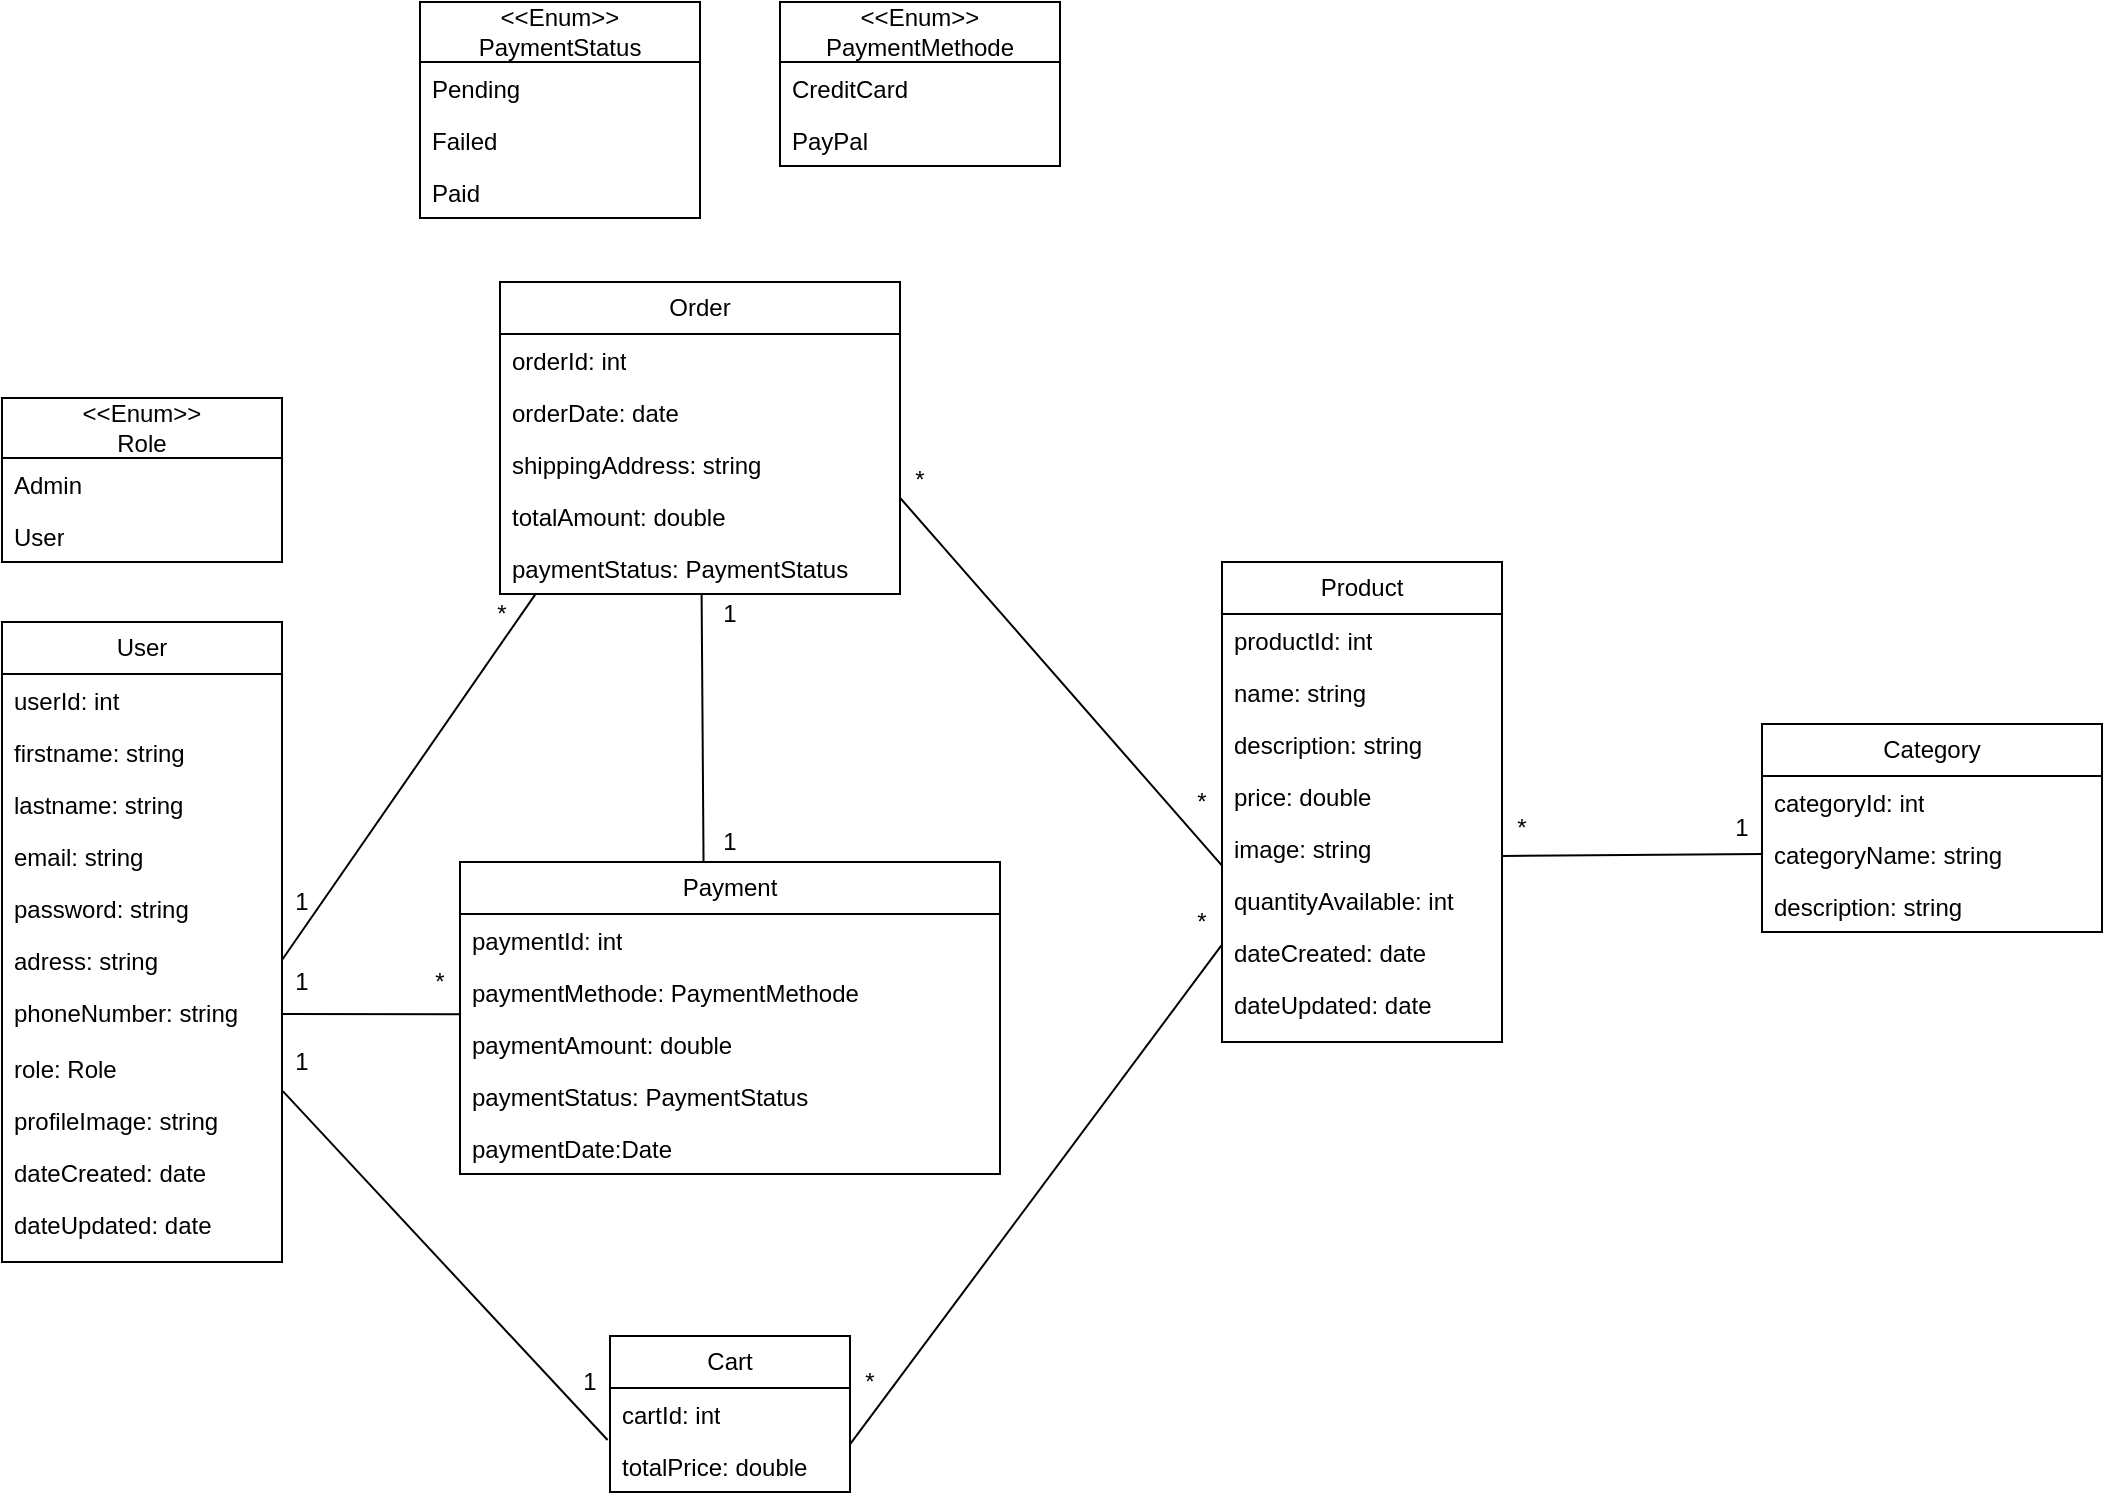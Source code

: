 <mxfile version="23.1.5" type="device">
  <diagram name="Page-1" id="eB4_xtLybcsOjLqDLZQW">
    <mxGraphModel dx="1674" dy="2005" grid="1" gridSize="10" guides="1" tooltips="1" connect="1" arrows="1" fold="1" page="1" pageScale="1" pageWidth="827" pageHeight="1169" math="0" shadow="0">
      <root>
        <mxCell id="0" />
        <mxCell id="1" parent="0" />
        <mxCell id="DcUsjoclc4RK8WbiUvSw-1" value="User" style="swimlane;fontStyle=0;childLayout=stackLayout;horizontal=1;startSize=26;fillColor=none;horizontalStack=0;resizeParent=1;resizeParentMax=0;resizeLast=0;collapsible=1;marginBottom=0;whiteSpace=wrap;html=1;" parent="1" vertex="1">
          <mxGeometry x="50" y="150" width="140" height="320" as="geometry" />
        </mxCell>
        <mxCell id="DcUsjoclc4RK8WbiUvSw-2" value="userId: int" style="text;strokeColor=none;fillColor=none;align=left;verticalAlign=top;spacingLeft=4;spacingRight=4;overflow=hidden;rotatable=0;points=[[0,0.5],[1,0.5]];portConstraint=eastwest;whiteSpace=wrap;html=1;" parent="DcUsjoclc4RK8WbiUvSw-1" vertex="1">
          <mxGeometry y="26" width="140" height="26" as="geometry" />
        </mxCell>
        <mxCell id="DcUsjoclc4RK8WbiUvSw-3" value="firstname: string" style="text;strokeColor=none;fillColor=none;align=left;verticalAlign=top;spacingLeft=4;spacingRight=4;overflow=hidden;rotatable=0;points=[[0,0.5],[1,0.5]];portConstraint=eastwest;whiteSpace=wrap;html=1;" parent="DcUsjoclc4RK8WbiUvSw-1" vertex="1">
          <mxGeometry y="52" width="140" height="26" as="geometry" />
        </mxCell>
        <mxCell id="DcUsjoclc4RK8WbiUvSw-5" value="lastname: string" style="text;strokeColor=none;fillColor=none;align=left;verticalAlign=top;spacingLeft=4;spacingRight=4;overflow=hidden;rotatable=0;points=[[0,0.5],[1,0.5]];portConstraint=eastwest;whiteSpace=wrap;html=1;" parent="DcUsjoclc4RK8WbiUvSw-1" vertex="1">
          <mxGeometry y="78" width="140" height="26" as="geometry" />
        </mxCell>
        <mxCell id="DcUsjoclc4RK8WbiUvSw-6" value="email: string" style="text;strokeColor=none;fillColor=none;align=left;verticalAlign=top;spacingLeft=4;spacingRight=4;overflow=hidden;rotatable=0;points=[[0,0.5],[1,0.5]];portConstraint=eastwest;whiteSpace=wrap;html=1;" parent="DcUsjoclc4RK8WbiUvSw-1" vertex="1">
          <mxGeometry y="104" width="140" height="26" as="geometry" />
        </mxCell>
        <mxCell id="DcUsjoclc4RK8WbiUvSw-8" value="password: string" style="text;strokeColor=none;fillColor=none;align=left;verticalAlign=top;spacingLeft=4;spacingRight=4;overflow=hidden;rotatable=0;points=[[0,0.5],[1,0.5]];portConstraint=eastwest;whiteSpace=wrap;html=1;" parent="DcUsjoclc4RK8WbiUvSw-1" vertex="1">
          <mxGeometry y="130" width="140" height="26" as="geometry" />
        </mxCell>
        <mxCell id="DcUsjoclc4RK8WbiUvSw-9" value="adress: string" style="text;strokeColor=none;fillColor=none;align=left;verticalAlign=top;spacingLeft=4;spacingRight=4;overflow=hidden;rotatable=0;points=[[0,0.5],[1,0.5]];portConstraint=eastwest;whiteSpace=wrap;html=1;" parent="DcUsjoclc4RK8WbiUvSw-1" vertex="1">
          <mxGeometry y="156" width="140" height="26" as="geometry" />
        </mxCell>
        <mxCell id="DcUsjoclc4RK8WbiUvSw-10" value="phoneNumber: string" style="text;strokeColor=none;fillColor=none;align=left;verticalAlign=top;spacingLeft=4;spacingRight=4;overflow=hidden;rotatable=0;points=[[0,0.5],[1,0.5]];portConstraint=eastwest;whiteSpace=wrap;html=1;" parent="DcUsjoclc4RK8WbiUvSw-1" vertex="1">
          <mxGeometry y="182" width="140" height="28" as="geometry" />
        </mxCell>
        <mxCell id="DcUsjoclc4RK8WbiUvSw-11" value="role: Role" style="text;strokeColor=none;fillColor=none;align=left;verticalAlign=top;spacingLeft=4;spacingRight=4;overflow=hidden;rotatable=0;points=[[0,0.5],[1,0.5]];portConstraint=eastwest;whiteSpace=wrap;html=1;" parent="DcUsjoclc4RK8WbiUvSw-1" vertex="1">
          <mxGeometry y="210" width="140" height="26" as="geometry" />
        </mxCell>
        <mxCell id="DcUsjoclc4RK8WbiUvSw-12" value="profileImage: string" style="text;strokeColor=none;fillColor=none;align=left;verticalAlign=top;spacingLeft=4;spacingRight=4;overflow=hidden;rotatable=0;points=[[0,0.5],[1,0.5]];portConstraint=eastwest;whiteSpace=wrap;html=1;" parent="DcUsjoclc4RK8WbiUvSw-1" vertex="1">
          <mxGeometry y="236" width="140" height="26" as="geometry" />
        </mxCell>
        <mxCell id="DcUsjoclc4RK8WbiUvSw-13" value="dateCreated: date" style="text;strokeColor=none;fillColor=none;align=left;verticalAlign=top;spacingLeft=4;spacingRight=4;overflow=hidden;rotatable=0;points=[[0,0.5],[1,0.5]];portConstraint=eastwest;whiteSpace=wrap;html=1;" parent="DcUsjoclc4RK8WbiUvSw-1" vertex="1">
          <mxGeometry y="262" width="140" height="26" as="geometry" />
        </mxCell>
        <mxCell id="DcUsjoclc4RK8WbiUvSw-4" value="dateUpdated: date" style="text;strokeColor=none;fillColor=none;align=left;verticalAlign=top;spacingLeft=4;spacingRight=4;overflow=hidden;rotatable=0;points=[[0,0.5],[1,0.5]];portConstraint=eastwest;whiteSpace=wrap;html=1;" parent="DcUsjoclc4RK8WbiUvSw-1" vertex="1">
          <mxGeometry y="288" width="140" height="32" as="geometry" />
        </mxCell>
        <mxCell id="DcUsjoclc4RK8WbiUvSw-14" value="Product" style="swimlane;fontStyle=0;childLayout=stackLayout;horizontal=1;startSize=26;fillColor=none;horizontalStack=0;resizeParent=1;resizeParentMax=0;resizeLast=0;collapsible=1;marginBottom=0;whiteSpace=wrap;html=1;" parent="1" vertex="1">
          <mxGeometry x="660" y="120" width="140" height="240" as="geometry" />
        </mxCell>
        <mxCell id="DcUsjoclc4RK8WbiUvSw-15" value="productId: int" style="text;strokeColor=none;fillColor=none;align=left;verticalAlign=top;spacingLeft=4;spacingRight=4;overflow=hidden;rotatable=0;points=[[0,0.5],[1,0.5]];portConstraint=eastwest;whiteSpace=wrap;html=1;" parent="DcUsjoclc4RK8WbiUvSw-14" vertex="1">
          <mxGeometry y="26" width="140" height="26" as="geometry" />
        </mxCell>
        <mxCell id="DcUsjoclc4RK8WbiUvSw-16" value="name: string" style="text;strokeColor=none;fillColor=none;align=left;verticalAlign=top;spacingLeft=4;spacingRight=4;overflow=hidden;rotatable=0;points=[[0,0.5],[1,0.5]];portConstraint=eastwest;whiteSpace=wrap;html=1;" parent="DcUsjoclc4RK8WbiUvSw-14" vertex="1">
          <mxGeometry y="52" width="140" height="26" as="geometry" />
        </mxCell>
        <mxCell id="DcUsjoclc4RK8WbiUvSw-17" value="description: string" style="text;strokeColor=none;fillColor=none;align=left;verticalAlign=top;spacingLeft=4;spacingRight=4;overflow=hidden;rotatable=0;points=[[0,0.5],[1,0.5]];portConstraint=eastwest;whiteSpace=wrap;html=1;" parent="DcUsjoclc4RK8WbiUvSw-14" vertex="1">
          <mxGeometry y="78" width="140" height="26" as="geometry" />
        </mxCell>
        <mxCell id="DcUsjoclc4RK8WbiUvSw-19" value="price: double" style="text;strokeColor=none;fillColor=none;align=left;verticalAlign=top;spacingLeft=4;spacingRight=4;overflow=hidden;rotatable=0;points=[[0,0.5],[1,0.5]];portConstraint=eastwest;whiteSpace=wrap;html=1;" parent="DcUsjoclc4RK8WbiUvSw-14" vertex="1">
          <mxGeometry y="104" width="140" height="26" as="geometry" />
        </mxCell>
        <mxCell id="DcUsjoclc4RK8WbiUvSw-22" value="image: string" style="text;strokeColor=none;fillColor=none;align=left;verticalAlign=top;spacingLeft=4;spacingRight=4;overflow=hidden;rotatable=0;points=[[0,0.5],[1,0.5]];portConstraint=eastwest;whiteSpace=wrap;html=1;" parent="DcUsjoclc4RK8WbiUvSw-14" vertex="1">
          <mxGeometry y="130" width="140" height="26" as="geometry" />
        </mxCell>
        <mxCell id="DcUsjoclc4RK8WbiUvSw-24" value="quantityAvailable: int" style="text;strokeColor=none;fillColor=none;align=left;verticalAlign=top;spacingLeft=4;spacingRight=4;overflow=hidden;rotatable=0;points=[[0,0.5],[1,0.5]];portConstraint=eastwest;whiteSpace=wrap;html=1;" parent="DcUsjoclc4RK8WbiUvSw-14" vertex="1">
          <mxGeometry y="156" width="140" height="26" as="geometry" />
        </mxCell>
        <mxCell id="DcUsjoclc4RK8WbiUvSw-29" value="dateCreated: date" style="text;strokeColor=none;fillColor=none;align=left;verticalAlign=top;spacingLeft=4;spacingRight=4;overflow=hidden;rotatable=0;points=[[0,0.5],[1,0.5]];portConstraint=eastwest;whiteSpace=wrap;html=1;" parent="DcUsjoclc4RK8WbiUvSw-14" vertex="1">
          <mxGeometry y="182" width="140" height="26" as="geometry" />
        </mxCell>
        <mxCell id="DcUsjoclc4RK8WbiUvSw-30" value="dateUpdated: date" style="text;strokeColor=none;fillColor=none;align=left;verticalAlign=top;spacingLeft=4;spacingRight=4;overflow=hidden;rotatable=0;points=[[0,0.5],[1,0.5]];portConstraint=eastwest;whiteSpace=wrap;html=1;" parent="DcUsjoclc4RK8WbiUvSw-14" vertex="1">
          <mxGeometry y="208" width="140" height="32" as="geometry" />
        </mxCell>
        <mxCell id="DcUsjoclc4RK8WbiUvSw-31" value="Order" style="swimlane;fontStyle=0;childLayout=stackLayout;horizontal=1;startSize=26;fillColor=none;horizontalStack=0;resizeParent=1;resizeParentMax=0;resizeLast=0;collapsible=1;marginBottom=0;whiteSpace=wrap;html=1;" parent="1" vertex="1">
          <mxGeometry x="299" y="-20" width="200" height="156" as="geometry" />
        </mxCell>
        <mxCell id="DcUsjoclc4RK8WbiUvSw-32" value="orderId: int" style="text;strokeColor=none;fillColor=none;align=left;verticalAlign=top;spacingLeft=4;spacingRight=4;overflow=hidden;rotatable=0;points=[[0,0.5],[1,0.5]];portConstraint=eastwest;whiteSpace=wrap;html=1;" parent="DcUsjoclc4RK8WbiUvSw-31" vertex="1">
          <mxGeometry y="26" width="200" height="26" as="geometry" />
        </mxCell>
        <mxCell id="DcUsjoclc4RK8WbiUvSw-34" value="orderDate: date" style="text;strokeColor=none;fillColor=none;align=left;verticalAlign=top;spacingLeft=4;spacingRight=4;overflow=hidden;rotatable=0;points=[[0,0.5],[1,0.5]];portConstraint=eastwest;whiteSpace=wrap;html=1;" parent="DcUsjoclc4RK8WbiUvSw-31" vertex="1">
          <mxGeometry y="52" width="200" height="26" as="geometry" />
        </mxCell>
        <mxCell id="DcUsjoclc4RK8WbiUvSw-35" value="shippingAddress: string" style="text;strokeColor=none;fillColor=none;align=left;verticalAlign=top;spacingLeft=4;spacingRight=4;overflow=hidden;rotatable=0;points=[[0,0.5],[1,0.5]];portConstraint=eastwest;whiteSpace=wrap;html=1;" parent="DcUsjoclc4RK8WbiUvSw-31" vertex="1">
          <mxGeometry y="78" width="200" height="26" as="geometry" />
        </mxCell>
        <mxCell id="DcUsjoclc4RK8WbiUvSw-36" value="totalAmount: double" style="text;strokeColor=none;fillColor=none;align=left;verticalAlign=top;spacingLeft=4;spacingRight=4;overflow=hidden;rotatable=0;points=[[0,0.5],[1,0.5]];portConstraint=eastwest;whiteSpace=wrap;html=1;" parent="DcUsjoclc4RK8WbiUvSw-31" vertex="1">
          <mxGeometry y="104" width="200" height="26" as="geometry" />
        </mxCell>
        <mxCell id="DcUsjoclc4RK8WbiUvSw-37" value="paymentStatus: PaymentStatus" style="text;strokeColor=none;fillColor=none;align=left;verticalAlign=top;spacingLeft=4;spacingRight=4;overflow=hidden;rotatable=0;points=[[0,0.5],[1,0.5]];portConstraint=eastwest;whiteSpace=wrap;html=1;" parent="DcUsjoclc4RK8WbiUvSw-31" vertex="1">
          <mxGeometry y="130" width="200" height="26" as="geometry" />
        </mxCell>
        <mxCell id="DcUsjoclc4RK8WbiUvSw-42" value="Cart" style="swimlane;fontStyle=0;childLayout=stackLayout;horizontal=1;startSize=26;fillColor=none;horizontalStack=0;resizeParent=1;resizeParentMax=0;resizeLast=0;collapsible=1;marginBottom=0;whiteSpace=wrap;html=1;" parent="1" vertex="1">
          <mxGeometry x="354" y="507" width="120" height="78" as="geometry" />
        </mxCell>
        <mxCell id="DcUsjoclc4RK8WbiUvSw-43" value="cartId: int" style="text;strokeColor=none;fillColor=none;align=left;verticalAlign=top;spacingLeft=4;spacingRight=4;overflow=hidden;rotatable=0;points=[[0,0.5],[1,0.5]];portConstraint=eastwest;whiteSpace=wrap;html=1;" parent="DcUsjoclc4RK8WbiUvSw-42" vertex="1">
          <mxGeometry y="26" width="120" height="26" as="geometry" />
        </mxCell>
        <mxCell id="DcUsjoclc4RK8WbiUvSw-44" value="totalPrice: double" style="text;strokeColor=none;fillColor=none;align=left;verticalAlign=top;spacingLeft=4;spacingRight=4;overflow=hidden;rotatable=0;points=[[0,0.5],[1,0.5]];portConstraint=eastwest;whiteSpace=wrap;html=1;" parent="DcUsjoclc4RK8WbiUvSw-42" vertex="1">
          <mxGeometry y="52" width="120" height="26" as="geometry" />
        </mxCell>
        <mxCell id="DcUsjoclc4RK8WbiUvSw-49" value="Payment" style="swimlane;fontStyle=0;childLayout=stackLayout;horizontal=1;startSize=26;fillColor=none;horizontalStack=0;resizeParent=1;resizeParentMax=0;resizeLast=0;collapsible=1;marginBottom=0;whiteSpace=wrap;html=1;" parent="1" vertex="1">
          <mxGeometry x="279" y="270" width="270" height="156" as="geometry" />
        </mxCell>
        <mxCell id="DcUsjoclc4RK8WbiUvSw-50" value="paymentId: int" style="text;strokeColor=none;fillColor=none;align=left;verticalAlign=top;spacingLeft=4;spacingRight=4;overflow=hidden;rotatable=0;points=[[0,0.5],[1,0.5]];portConstraint=eastwest;whiteSpace=wrap;html=1;" parent="DcUsjoclc4RK8WbiUvSw-49" vertex="1">
          <mxGeometry y="26" width="270" height="26" as="geometry" />
        </mxCell>
        <mxCell id="DcUsjoclc4RK8WbiUvSw-51" value="paymentMethode: PaymentMethode" style="text;strokeColor=none;fillColor=none;align=left;verticalAlign=top;spacingLeft=4;spacingRight=4;overflow=hidden;rotatable=0;points=[[0,0.5],[1,0.5]];portConstraint=eastwest;whiteSpace=wrap;html=1;" parent="DcUsjoclc4RK8WbiUvSw-49" vertex="1">
          <mxGeometry y="52" width="270" height="26" as="geometry" />
        </mxCell>
        <mxCell id="DcUsjoclc4RK8WbiUvSw-52" value="paymentAmount: double" style="text;strokeColor=none;fillColor=none;align=left;verticalAlign=top;spacingLeft=4;spacingRight=4;overflow=hidden;rotatable=0;points=[[0,0.5],[1,0.5]];portConstraint=eastwest;whiteSpace=wrap;html=1;" parent="DcUsjoclc4RK8WbiUvSw-49" vertex="1">
          <mxGeometry y="78" width="270" height="26" as="geometry" />
        </mxCell>
        <mxCell id="DcUsjoclc4RK8WbiUvSw-53" value="paymentStatus: PaymentStatus" style="text;strokeColor=none;fillColor=none;align=left;verticalAlign=top;spacingLeft=4;spacingRight=4;overflow=hidden;rotatable=0;points=[[0,0.5],[1,0.5]];portConstraint=eastwest;whiteSpace=wrap;html=1;" parent="DcUsjoclc4RK8WbiUvSw-49" vertex="1">
          <mxGeometry y="104" width="270" height="26" as="geometry" />
        </mxCell>
        <mxCell id="DcUsjoclc4RK8WbiUvSw-54" value="paymentDate:Date" style="text;strokeColor=none;fillColor=none;align=left;verticalAlign=top;spacingLeft=4;spacingRight=4;overflow=hidden;rotatable=0;points=[[0,0.5],[1,0.5]];portConstraint=eastwest;whiteSpace=wrap;html=1;" parent="DcUsjoclc4RK8WbiUvSw-49" vertex="1">
          <mxGeometry y="130" width="270" height="26" as="geometry" />
        </mxCell>
        <mxCell id="zyanbXAv6wr4q_JRIPx6-1" value="Category" style="swimlane;fontStyle=0;childLayout=stackLayout;horizontal=1;startSize=26;fillColor=none;horizontalStack=0;resizeParent=1;resizeParentMax=0;resizeLast=0;collapsible=1;marginBottom=0;whiteSpace=wrap;html=1;" parent="1" vertex="1">
          <mxGeometry x="930" y="201" width="170" height="104" as="geometry" />
        </mxCell>
        <mxCell id="zyanbXAv6wr4q_JRIPx6-2" value="categoryId: int" style="text;strokeColor=none;fillColor=none;align=left;verticalAlign=top;spacingLeft=4;spacingRight=4;overflow=hidden;rotatable=0;points=[[0,0.5],[1,0.5]];portConstraint=eastwest;whiteSpace=wrap;html=1;" parent="zyanbXAv6wr4q_JRIPx6-1" vertex="1">
          <mxGeometry y="26" width="170" height="26" as="geometry" />
        </mxCell>
        <mxCell id="zyanbXAv6wr4q_JRIPx6-4" value="categoryName: string" style="text;strokeColor=none;fillColor=none;align=left;verticalAlign=top;spacingLeft=4;spacingRight=4;overflow=hidden;rotatable=0;points=[[0,0.5],[1,0.5]];portConstraint=eastwest;whiteSpace=wrap;html=1;" parent="zyanbXAv6wr4q_JRIPx6-1" vertex="1">
          <mxGeometry y="52" width="170" height="26" as="geometry" />
        </mxCell>
        <mxCell id="zyanbXAv6wr4q_JRIPx6-3" value="description: string" style="text;strokeColor=none;fillColor=none;align=left;verticalAlign=top;spacingLeft=4;spacingRight=4;overflow=hidden;rotatable=0;points=[[0,0.5],[1,0.5]];portConstraint=eastwest;whiteSpace=wrap;html=1;" parent="zyanbXAv6wr4q_JRIPx6-1" vertex="1">
          <mxGeometry y="78" width="170" height="26" as="geometry" />
        </mxCell>
        <mxCell id="zyanbXAv6wr4q_JRIPx6-6" value="" style="endArrow=none;html=1;rounded=0;exitX=1;exitY=0.5;exitDx=0;exitDy=0;entryX=0.09;entryY=0.987;entryDx=0;entryDy=0;entryPerimeter=0;" parent="1" source="DcUsjoclc4RK8WbiUvSw-9" target="DcUsjoclc4RK8WbiUvSw-37" edge="1">
          <mxGeometry width="50" height="50" relative="1" as="geometry">
            <mxPoint x="280" y="490" as="sourcePoint" />
            <mxPoint x="317.6" y="161.792" as="targetPoint" />
          </mxGeometry>
        </mxCell>
        <mxCell id="zyanbXAv6wr4q_JRIPx6-7" value="" style="endArrow=none;html=1;rounded=0;exitX=1.003;exitY=0.946;exitDx=0;exitDy=0;exitPerimeter=0;entryX=-0.01;entryY=0;entryDx=0;entryDy=0;entryPerimeter=0;" parent="1" source="DcUsjoclc4RK8WbiUvSw-11" target="DcUsjoclc4RK8WbiUvSw-44" edge="1">
          <mxGeometry width="50" height="50" relative="1" as="geometry">
            <mxPoint x="400" y="520" as="sourcePoint" />
            <mxPoint x="330" y="560" as="targetPoint" />
          </mxGeometry>
        </mxCell>
        <mxCell id="zyanbXAv6wr4q_JRIPx6-8" value="" style="endArrow=none;html=1;rounded=0;exitX=1;exitY=0.5;exitDx=0;exitDy=0;entryX=0.002;entryY=0.929;entryDx=0;entryDy=0;entryPerimeter=0;" parent="1" source="DcUsjoclc4RK8WbiUvSw-10" target="DcUsjoclc4RK8WbiUvSw-51" edge="1">
          <mxGeometry width="50" height="50" relative="1" as="geometry">
            <mxPoint x="220" y="360" as="sourcePoint" />
            <mxPoint x="270" y="310" as="targetPoint" />
          </mxGeometry>
        </mxCell>
        <mxCell id="zyanbXAv6wr4q_JRIPx6-9" value="" style="endArrow=none;html=1;rounded=0;entryX=0;entryY=0.839;entryDx=0;entryDy=0;entryPerimeter=0;exitX=1.001;exitY=0.158;exitDx=0;exitDy=0;exitPerimeter=0;" parent="1" source="DcUsjoclc4RK8WbiUvSw-36" edge="1">
          <mxGeometry width="50" height="50" relative="1" as="geometry">
            <mxPoint x="510" y="90" as="sourcePoint" />
            <mxPoint x="660" y="271.814" as="targetPoint" />
          </mxGeometry>
        </mxCell>
        <mxCell id="zyanbXAv6wr4q_JRIPx6-11" value="" style="endArrow=none;html=1;rounded=0;exitX=0.451;exitY=-0.001;exitDx=0;exitDy=0;exitPerimeter=0;entryX=0.504;entryY=0.987;entryDx=0;entryDy=0;entryPerimeter=0;" parent="1" source="DcUsjoclc4RK8WbiUvSw-49" target="DcUsjoclc4RK8WbiUvSw-37" edge="1">
          <mxGeometry width="50" height="50" relative="1" as="geometry">
            <mxPoint x="350" y="230" as="sourcePoint" />
            <mxPoint x="400" y="140" as="targetPoint" />
          </mxGeometry>
        </mxCell>
        <mxCell id="zyanbXAv6wr4q_JRIPx6-13" value="" style="endArrow=none;html=1;rounded=0;exitX=0.999;exitY=0.09;exitDx=0;exitDy=0;exitPerimeter=0;entryX=-0.002;entryY=0.372;entryDx=0;entryDy=0;entryPerimeter=0;" parent="1" source="DcUsjoclc4RK8WbiUvSw-44" target="DcUsjoclc4RK8WbiUvSw-29" edge="1">
          <mxGeometry width="50" height="50" relative="1" as="geometry">
            <mxPoint x="590" y="550" as="sourcePoint" />
            <mxPoint x="640" y="500" as="targetPoint" />
          </mxGeometry>
        </mxCell>
        <mxCell id="zyanbXAv6wr4q_JRIPx6-14" value="" style="endArrow=none;html=1;rounded=0;exitX=1.002;exitY=0.654;exitDx=0;exitDy=0;exitPerimeter=0;entryX=0;entryY=0.5;entryDx=0;entryDy=0;" parent="1" target="zyanbXAv6wr4q_JRIPx6-4" edge="1">
          <mxGeometry width="50" height="50" relative="1" as="geometry">
            <mxPoint x="800.28" y="267.004" as="sourcePoint" />
            <mxPoint x="930" y="240" as="targetPoint" />
          </mxGeometry>
        </mxCell>
        <mxCell id="FmaTkWmD4BoVcefn0_ry-4" value="*" style="text;html=1;align=center;verticalAlign=middle;whiteSpace=wrap;rounded=0;" vertex="1" parent="1">
          <mxGeometry x="290" y="136" width="20" height="20" as="geometry" />
        </mxCell>
        <mxCell id="FmaTkWmD4BoVcefn0_ry-5" value="1" style="text;html=1;align=center;verticalAlign=middle;whiteSpace=wrap;rounded=0;" vertex="1" parent="1">
          <mxGeometry x="190" y="280" width="20" height="20" as="geometry" />
        </mxCell>
        <mxCell id="FmaTkWmD4BoVcefn0_ry-6" value="1" style="text;html=1;align=center;verticalAlign=middle;whiteSpace=wrap;rounded=0;" vertex="1" parent="1">
          <mxGeometry x="190" y="360" width="20" height="20" as="geometry" />
        </mxCell>
        <mxCell id="FmaTkWmD4BoVcefn0_ry-7" value="1" style="text;html=1;align=center;verticalAlign=middle;whiteSpace=wrap;rounded=0;" vertex="1" parent="1">
          <mxGeometry x="334" y="520" width="20" height="20" as="geometry" />
        </mxCell>
        <mxCell id="FmaTkWmD4BoVcefn0_ry-8" value="1" style="text;html=1;align=center;verticalAlign=middle;whiteSpace=wrap;rounded=0;" vertex="1" parent="1">
          <mxGeometry x="190" y="320" width="20" height="20" as="geometry" />
        </mxCell>
        <mxCell id="FmaTkWmD4BoVcefn0_ry-9" value="*" style="text;html=1;align=center;verticalAlign=middle;whiteSpace=wrap;rounded=0;" vertex="1" parent="1">
          <mxGeometry x="259" y="320" width="20" height="20" as="geometry" />
        </mxCell>
        <mxCell id="FmaTkWmD4BoVcefn0_ry-11" value="*" style="text;html=1;align=center;verticalAlign=middle;whiteSpace=wrap;rounded=0;" vertex="1" parent="1">
          <mxGeometry x="499" y="69" width="20" height="20" as="geometry" />
        </mxCell>
        <mxCell id="FmaTkWmD4BoVcefn0_ry-12" value="*" style="text;html=1;align=center;verticalAlign=middle;whiteSpace=wrap;rounded=0;" vertex="1" parent="1">
          <mxGeometry x="640" y="230" width="20" height="20" as="geometry" />
        </mxCell>
        <mxCell id="FmaTkWmD4BoVcefn0_ry-13" value="*" style="text;html=1;align=center;verticalAlign=middle;whiteSpace=wrap;rounded=0;" vertex="1" parent="1">
          <mxGeometry x="800" y="243" width="20" height="20" as="geometry" />
        </mxCell>
        <mxCell id="FmaTkWmD4BoVcefn0_ry-15" value="1" style="text;html=1;align=center;verticalAlign=middle;whiteSpace=wrap;rounded=0;" vertex="1" parent="1">
          <mxGeometry x="910" y="243" width="20" height="20" as="geometry" />
        </mxCell>
        <mxCell id="FmaTkWmD4BoVcefn0_ry-16" value="*" style="text;html=1;align=center;verticalAlign=middle;whiteSpace=wrap;rounded=0;" vertex="1" parent="1">
          <mxGeometry x="474" y="520" width="20" height="20" as="geometry" />
        </mxCell>
        <mxCell id="FmaTkWmD4BoVcefn0_ry-17" value="*" style="text;html=1;align=center;verticalAlign=middle;whiteSpace=wrap;rounded=0;" vertex="1" parent="1">
          <mxGeometry x="640" y="290" width="20" height="20" as="geometry" />
        </mxCell>
        <mxCell id="FmaTkWmD4BoVcefn0_ry-18" value="1" style="text;html=1;align=center;verticalAlign=middle;whiteSpace=wrap;rounded=0;" vertex="1" parent="1">
          <mxGeometry x="404" y="136" width="20" height="20" as="geometry" />
        </mxCell>
        <mxCell id="FmaTkWmD4BoVcefn0_ry-19" value="1" style="text;html=1;align=center;verticalAlign=middle;whiteSpace=wrap;rounded=0;" vertex="1" parent="1">
          <mxGeometry x="404" y="250" width="20" height="20" as="geometry" />
        </mxCell>
        <mxCell id="FmaTkWmD4BoVcefn0_ry-20" value="&amp;lt;&amp;lt;Enum&amp;gt;&amp;gt;&lt;br&gt;Role" style="swimlane;fontStyle=0;childLayout=stackLayout;horizontal=1;startSize=30;fillColor=none;horizontalStack=0;resizeParent=1;resizeParentMax=0;resizeLast=0;collapsible=1;marginBottom=0;whiteSpace=wrap;html=1;" vertex="1" parent="1">
          <mxGeometry x="50" y="38" width="140" height="82" as="geometry" />
        </mxCell>
        <mxCell id="FmaTkWmD4BoVcefn0_ry-21" value="Admin" style="text;strokeColor=none;fillColor=none;align=left;verticalAlign=top;spacingLeft=4;spacingRight=4;overflow=hidden;rotatable=0;points=[[0,0.5],[1,0.5]];portConstraint=eastwest;whiteSpace=wrap;html=1;" vertex="1" parent="FmaTkWmD4BoVcefn0_ry-20">
          <mxGeometry y="30" width="140" height="26" as="geometry" />
        </mxCell>
        <mxCell id="FmaTkWmD4BoVcefn0_ry-22" value="User" style="text;strokeColor=none;fillColor=none;align=left;verticalAlign=top;spacingLeft=4;spacingRight=4;overflow=hidden;rotatable=0;points=[[0,0.5],[1,0.5]];portConstraint=eastwest;whiteSpace=wrap;html=1;" vertex="1" parent="FmaTkWmD4BoVcefn0_ry-20">
          <mxGeometry y="56" width="140" height="26" as="geometry" />
        </mxCell>
        <mxCell id="FmaTkWmD4BoVcefn0_ry-24" value="&amp;lt;&amp;lt;Enum&amp;gt;&amp;gt;&lt;br&gt;PaymentStatus" style="swimlane;fontStyle=0;childLayout=stackLayout;horizontal=1;startSize=30;fillColor=none;horizontalStack=0;resizeParent=1;resizeParentMax=0;resizeLast=0;collapsible=1;marginBottom=0;whiteSpace=wrap;html=1;" vertex="1" parent="1">
          <mxGeometry x="259" y="-160" width="140" height="108" as="geometry" />
        </mxCell>
        <mxCell id="FmaTkWmD4BoVcefn0_ry-25" value="Pending" style="text;strokeColor=none;fillColor=none;align=left;verticalAlign=top;spacingLeft=4;spacingRight=4;overflow=hidden;rotatable=0;points=[[0,0.5],[1,0.5]];portConstraint=eastwest;whiteSpace=wrap;html=1;" vertex="1" parent="FmaTkWmD4BoVcefn0_ry-24">
          <mxGeometry y="30" width="140" height="26" as="geometry" />
        </mxCell>
        <mxCell id="FmaTkWmD4BoVcefn0_ry-33" value="Failed" style="text;strokeColor=none;fillColor=none;align=left;verticalAlign=top;spacingLeft=4;spacingRight=4;overflow=hidden;rotatable=0;points=[[0,0.5],[1,0.5]];portConstraint=eastwest;whiteSpace=wrap;html=1;" vertex="1" parent="FmaTkWmD4BoVcefn0_ry-24">
          <mxGeometry y="56" width="140" height="26" as="geometry" />
        </mxCell>
        <mxCell id="FmaTkWmD4BoVcefn0_ry-26" value="Paid" style="text;strokeColor=none;fillColor=none;align=left;verticalAlign=top;spacingLeft=4;spacingRight=4;overflow=hidden;rotatable=0;points=[[0,0.5],[1,0.5]];portConstraint=eastwest;whiteSpace=wrap;html=1;" vertex="1" parent="FmaTkWmD4BoVcefn0_ry-24">
          <mxGeometry y="82" width="140" height="26" as="geometry" />
        </mxCell>
        <mxCell id="FmaTkWmD4BoVcefn0_ry-34" value="&amp;lt;&amp;lt;Enum&amp;gt;&amp;gt;&lt;br&gt;PaymentMethode" style="swimlane;fontStyle=0;childLayout=stackLayout;horizontal=1;startSize=30;fillColor=none;horizontalStack=0;resizeParent=1;resizeParentMax=0;resizeLast=0;collapsible=1;marginBottom=0;whiteSpace=wrap;html=1;" vertex="1" parent="1">
          <mxGeometry x="439" y="-160" width="140" height="82" as="geometry" />
        </mxCell>
        <mxCell id="FmaTkWmD4BoVcefn0_ry-35" value="CreditCard" style="text;strokeColor=none;fillColor=none;align=left;verticalAlign=top;spacingLeft=4;spacingRight=4;overflow=hidden;rotatable=0;points=[[0,0.5],[1,0.5]];portConstraint=eastwest;whiteSpace=wrap;html=1;" vertex="1" parent="FmaTkWmD4BoVcefn0_ry-34">
          <mxGeometry y="30" width="140" height="26" as="geometry" />
        </mxCell>
        <mxCell id="FmaTkWmD4BoVcefn0_ry-36" value="PayPal" style="text;strokeColor=none;fillColor=none;align=left;verticalAlign=top;spacingLeft=4;spacingRight=4;overflow=hidden;rotatable=0;points=[[0,0.5],[1,0.5]];portConstraint=eastwest;whiteSpace=wrap;html=1;" vertex="1" parent="FmaTkWmD4BoVcefn0_ry-34">
          <mxGeometry y="56" width="140" height="26" as="geometry" />
        </mxCell>
      </root>
    </mxGraphModel>
  </diagram>
</mxfile>
